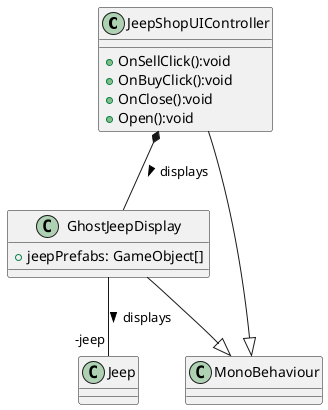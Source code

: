 @startuml
class JeepShopUIController{
    +OnSellClick():void
    +OnBuyClick():void
    +OnClose():void
    +Open():void
}

class GhostJeepDisplay{
    +jeepPrefabs: GameObject[]
}

JeepShopUIController --|> MonoBehaviour
GhostJeepDisplay --|> MonoBehaviour
GhostJeepDisplay -- "-jeep" Jeep: displays >
JeepShopUIController *-- GhostJeepDisplay : displays >
@enduml 
